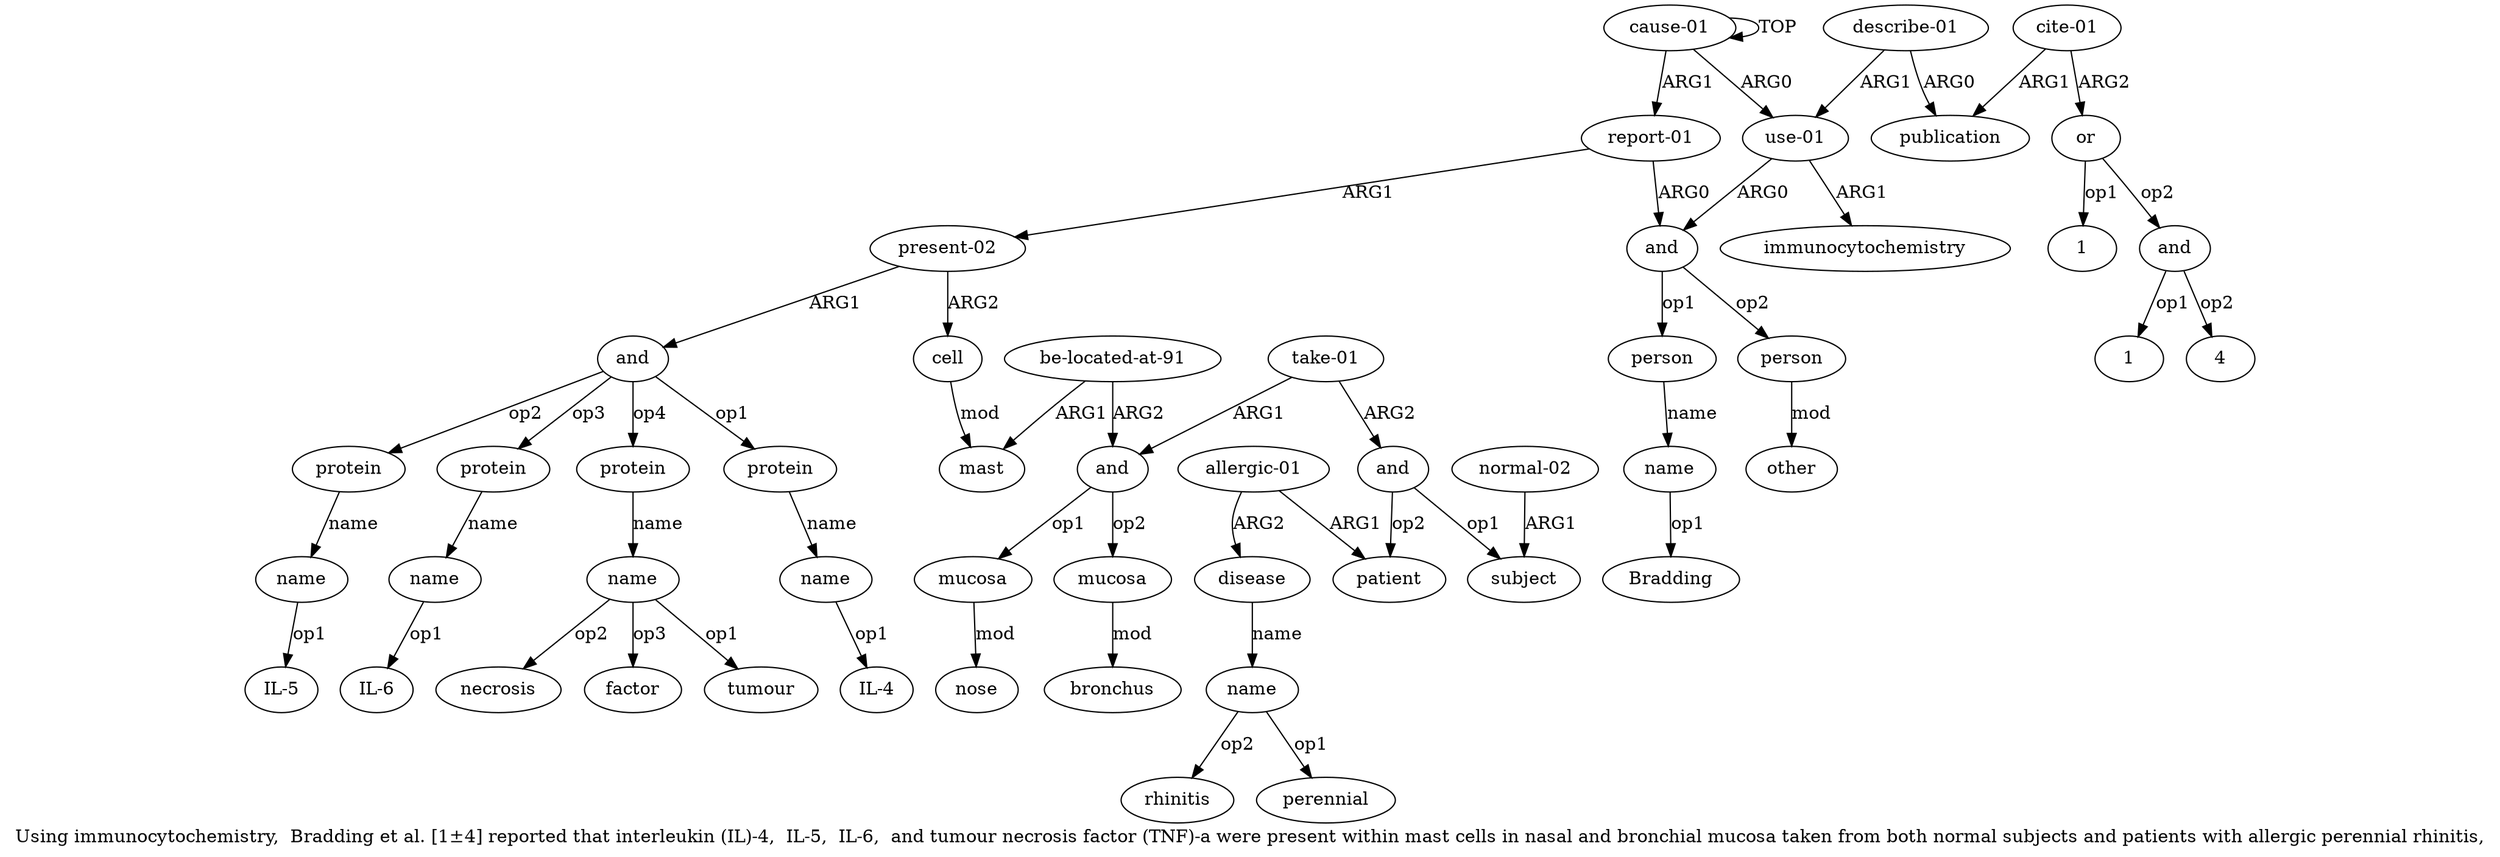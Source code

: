 digraph  {
	graph [label="Using immunocytochemistry,  Bradding et al. [1±4] reported that interleukin (IL)-4,  IL-5,  IL-6,  and tumour necrosis factor (\
TNF)-a were present within mast cells in nasal and bronchial mucosa taken from both normal subjects and patients with allergic perennial \
rhinitis,"];
	node [label="\N"];
	a20	 [color=black,
		gold_ind=20,
		gold_label=protein,
		label=protein,
		test_ind=20,
		test_label=protein];
	a21	 [color=black,
		gold_ind=21,
		gold_label=name,
		label=name,
		test_ind=21,
		test_label=name];
	a20 -> a21 [key=0,
	color=black,
	gold_label=name,
	label=name,
	test_label=name];
"a21 IL-6" [color=black,
	gold_ind=-1,
	gold_label="IL-6",
	label="IL-6",
	test_ind=-1,
	test_label="IL-6"];
a21 -> "a21 IL-6" [key=0,
color=black,
gold_label=op1,
label=op1,
test_label=op1];
a22 [color=black,
gold_ind=22,
gold_label=protein,
label=protein,
test_ind=22,
test_label=protein];
a23 [color=black,
gold_ind=23,
gold_label=name,
label=name,
test_ind=23,
test_label=name];
a22 -> a23 [key=0,
color=black,
gold_label=name,
label=name,
test_label=name];
"a23 necrosis" [color=black,
gold_ind=-1,
gold_label=necrosis,
label=necrosis,
test_ind=-1,
test_label=necrosis];
a23 -> "a23 necrosis" [key=0,
color=black,
gold_label=op2,
label=op2,
test_label=op2];
"a23 factor" [color=black,
gold_ind=-1,
gold_label=factor,
label=factor,
test_ind=-1,
test_label=factor];
a23 -> "a23 factor" [key=0,
color=black,
gold_label=op3,
label=op3,
test_label=op3];
"a23 tumour" [color=black,
gold_ind=-1,
gold_label=tumour,
label=tumour,
test_ind=-1,
test_label=tumour];
a23 -> "a23 tumour" [key=0,
color=black,
gold_label=op1,
label=op1,
test_label=op1];
a24 [color=black,
gold_ind=24,
gold_label=cell,
label=cell,
test_ind=24,
test_label=cell];
a25 [color=black,
gold_ind=25,
gold_label=mast,
label=mast,
test_ind=25,
test_label=mast];
a24 -> a25 [key=0,
color=black,
gold_label=mod,
label=mod,
test_label=mod];
a26 [color=black,
gold_ind=26,
gold_label="be-located-at-91",
label="be-located-at-91",
test_ind=26,
test_label="be-located-at-91"];
a26 -> a25 [key=0,
color=black,
gold_label=ARG1,
label=ARG1,
test_label=ARG1];
a27 [color=black,
gold_ind=27,
gold_label=and,
label=and,
test_ind=27,
test_label=and];
a26 -> a27 [key=0,
color=black,
gold_label=ARG2,
label=ARG2,
test_label=ARG2];
a28 [color=black,
gold_ind=28,
gold_label=mucosa,
label=mucosa,
test_ind=28,
test_label=mucosa];
a27 -> a28 [key=0,
color=black,
gold_label=op1,
label=op1,
test_label=op1];
a30 [color=black,
gold_ind=30,
gold_label=mucosa,
label=mucosa,
test_ind=30,
test_label=mucosa];
a27 -> a30 [key=0,
color=black,
gold_label=op2,
label=op2,
test_label=op2];
a29 [color=black,
gold_ind=29,
gold_label=nose,
label=nose,
test_ind=29,
test_label=nose];
a28 -> a29 [key=0,
color=black,
gold_label=mod,
label=mod,
test_label=mod];
a31 [color=black,
gold_ind=31,
gold_label=bronchus,
label=bronchus,
test_ind=31,
test_label=bronchus];
a30 -> a31 [key=0,
color=black,
gold_label=mod,
label=mod,
test_label=mod];
a37 [color=black,
gold_ind=37,
gold_label="allergic-01",
label="allergic-01",
test_ind=37,
test_label="allergic-01"];
a36 [color=black,
gold_ind=36,
gold_label=patient,
label=patient,
test_ind=36,
test_label=patient];
a37 -> a36 [key=0,
color=black,
gold_label=ARG1,
label=ARG1,
test_label=ARG1];
a38 [color=black,
gold_ind=38,
gold_label=disease,
label=disease,
test_ind=38,
test_label=disease];
a37 -> a38 [key=0,
color=black,
gold_label=ARG2,
label=ARG2,
test_label=ARG2];
"a11 Bradding" [color=black,
gold_ind=-1,
gold_label=Bradding,
label=Bradding,
test_ind=-1,
test_label=Bradding];
a33 [color=black,
gold_ind=33,
gold_label=and,
label=and,
test_ind=33,
test_label=and];
a33 -> a36 [key=0,
color=black,
gold_label=op2,
label=op2,
test_label=op2];
a34 [color=black,
gold_ind=34,
gold_label=subject,
label=subject,
test_ind=34,
test_label=subject];
a33 -> a34 [key=0,
color=black,
gold_label=op1,
label=op1,
test_label=op1];
"a7 1" [color=black,
gold_ind=-1,
gold_label=1,
label=1,
test_ind=-1,
test_label=1];
"a7 4" [color=black,
gold_ind=-1,
gold_label=4,
label=4,
test_ind=-1,
test_label=4];
a35 [color=black,
gold_ind=35,
gold_label="normal-02",
label="normal-02",
test_ind=35,
test_label="normal-02"];
a35 -> a34 [key=0,
color=black,
gold_label=ARG1,
label=ARG1,
test_label=ARG1];
"a6 1" [color=black,
gold_ind=-1,
gold_label=1,
label=1,
test_ind=-1,
test_label=1];
a32 [color=black,
gold_ind=32,
gold_label="take-01",
label="take-01",
test_ind=32,
test_label="take-01"];
a32 -> a27 [key=0,
color=black,
gold_label=ARG1,
label=ARG1,
test_label=ARG1];
a32 -> a33 [key=0,
color=black,
gold_label=ARG2,
label=ARG2,
test_label=ARG2];
a15 [color=black,
gold_ind=15,
gold_label=and,
label=and,
test_ind=15,
test_label=and];
a15 -> a20 [key=0,
color=black,
gold_label=op3,
label=op3,
test_label=op3];
a15 -> a22 [key=0,
color=black,
gold_label=op4,
label=op4,
test_label=op4];
a16 [color=black,
gold_ind=16,
gold_label=protein,
label=protein,
test_ind=16,
test_label=protein];
a15 -> a16 [key=0,
color=black,
gold_label=op1,
label=op1,
test_label=op1];
a18 [color=black,
gold_ind=18,
gold_label=protein,
label=protein,
test_ind=18,
test_label=protein];
a15 -> a18 [key=0,
color=black,
gold_label=op2,
label=op2,
test_label=op2];
a14 [color=black,
gold_ind=14,
gold_label="present-02",
label="present-02",
test_ind=14,
test_label="present-02"];
a14 -> a24 [key=0,
color=black,
gold_label=ARG2,
label=ARG2,
test_label=ARG2];
a14 -> a15 [key=0,
color=black,
gold_label=ARG1,
label=ARG1,
test_label=ARG1];
a17 [color=black,
gold_ind=17,
gold_label=name,
label=name,
test_ind=17,
test_label=name];
"a17 IL-4" [color=black,
gold_ind=-1,
gold_label="IL-4",
label="IL-4",
test_ind=-1,
test_label="IL-4"];
a17 -> "a17 IL-4" [key=0,
color=black,
gold_label=op1,
label=op1,
test_label=op1];
a16 -> a17 [key=0,
color=black,
gold_label=name,
label=name,
test_label=name];
a11 [color=black,
gold_ind=11,
gold_label=name,
label=name,
test_ind=11,
test_label=name];
a11 -> "a11 Bradding" [key=0,
color=black,
gold_label=op1,
label=op1,
test_label=op1];
a10 [color=black,
gold_ind=10,
gold_label=person,
label=person,
test_ind=10,
test_label=person];
a10 -> a11 [key=0,
color=black,
gold_label=name,
label=name,
test_label=name];
a13 [color=black,
gold_ind=13,
gold_label=other,
label=other,
test_ind=13,
test_label=other];
a12 [color=black,
gold_ind=12,
gold_label=person,
label=person,
test_ind=12,
test_label=person];
a12 -> a13 [key=0,
color=black,
gold_label=mod,
label=mod,
test_label=mod];
a39 [color=black,
gold_ind=39,
gold_label=name,
label=name,
test_ind=39,
test_label=name];
"a39 rhinitis" [color=black,
gold_ind=-1,
gold_label=rhinitis,
label=rhinitis,
test_ind=-1,
test_label=rhinitis];
a39 -> "a39 rhinitis" [key=0,
color=black,
gold_label=op2,
label=op2,
test_label=op2];
"a39 perennial" [color=black,
gold_ind=-1,
gold_label=perennial,
label=perennial,
test_ind=-1,
test_label=perennial];
a39 -> "a39 perennial" [key=0,
color=black,
gold_label=op1,
label=op1,
test_label=op1];
a38 -> a39 [key=0,
color=black,
gold_label=name,
label=name,
test_label=name];
a19 [color=black,
gold_ind=19,
gold_label=name,
label=name,
test_ind=19,
test_label=name];
"a19 IL-5" [color=black,
gold_ind=-1,
gold_label="IL-5",
label="IL-5",
test_ind=-1,
test_label="IL-5"];
a19 -> "a19 IL-5" [key=0,
color=black,
gold_label=op1,
label=op1,
test_label=op1];
a18 -> a19 [key=0,
color=black,
gold_label=name,
label=name,
test_label=name];
a1 [color=black,
gold_ind=1,
gold_label="use-01",
label="use-01",
test_ind=1,
test_label="use-01"];
a2 [color=black,
gold_ind=2,
gold_label=immunocytochemistry,
label=immunocytochemistry,
test_ind=2,
test_label=immunocytochemistry];
a1 -> a2 [key=0,
color=black,
gold_label=ARG1,
label=ARG1,
test_label=ARG1];
a9 [color=black,
gold_ind=9,
gold_label=and,
label=and,
test_ind=9,
test_label=and];
a1 -> a9 [key=0,
color=black,
gold_label=ARG0,
label=ARG0,
test_label=ARG0];
a0 [color=black,
gold_ind=0,
gold_label="cause-01",
label="cause-01",
test_ind=0,
test_label="cause-01"];
a0 -> a1 [key=0,
color=black,
gold_label=ARG0,
label=ARG0,
test_label=ARG0];
a0 -> a0 [key=0,
color=black,
gold_label=TOP,
label=TOP,
test_label=TOP];
a8 [color=black,
gold_ind=8,
gold_label="report-01",
label="report-01",
test_ind=8,
test_label="report-01"];
a0 -> a8 [key=0,
color=black,
gold_label=ARG1,
label=ARG1,
test_label=ARG1];
a3 [color=black,
gold_ind=3,
gold_label="describe-01",
label="describe-01",
test_ind=3,
test_label="describe-01"];
a3 -> a1 [key=0,
color=black,
gold_label=ARG1,
label=ARG1,
test_label=ARG1];
a4 [color=black,
gold_ind=4,
gold_label=publication,
label=publication,
test_ind=4,
test_label=publication];
a3 -> a4 [key=0,
color=black,
gold_label=ARG0,
label=ARG0,
test_label=ARG0];
a5 [color=black,
gold_ind=5,
gold_label="cite-01",
label="cite-01",
test_ind=5,
test_label="cite-01"];
a5 -> a4 [key=0,
color=black,
gold_label=ARG1,
label=ARG1,
test_label=ARG1];
a6 [color=black,
gold_ind=6,
gold_label=or,
label=or,
test_ind=6,
test_label=or];
a5 -> a6 [key=0,
color=black,
gold_label=ARG2,
label=ARG2,
test_label=ARG2];
a7 [color=black,
gold_ind=7,
gold_label=and,
label=and,
test_ind=7,
test_label=and];
a7 -> "a7 1" [key=0,
color=black,
gold_label=op1,
label=op1,
test_label=op1];
a7 -> "a7 4" [key=0,
color=black,
gold_label=op2,
label=op2,
test_label=op2];
a6 -> "a6 1" [key=0,
color=black,
gold_label=op1,
label=op1,
test_label=op1];
a6 -> a7 [key=0,
color=black,
gold_label=op2,
label=op2,
test_label=op2];
a9 -> a10 [key=0,
color=black,
gold_label=op1,
label=op1,
test_label=op1];
a9 -> a12 [key=0,
color=black,
gold_label=op2,
label=op2,
test_label=op2];
a8 -> a14 [key=0,
color=black,
gold_label=ARG1,
label=ARG1,
test_label=ARG1];
a8 -> a9 [key=0,
color=black,
gold_label=ARG0,
label=ARG0,
test_label=ARG0];
}
